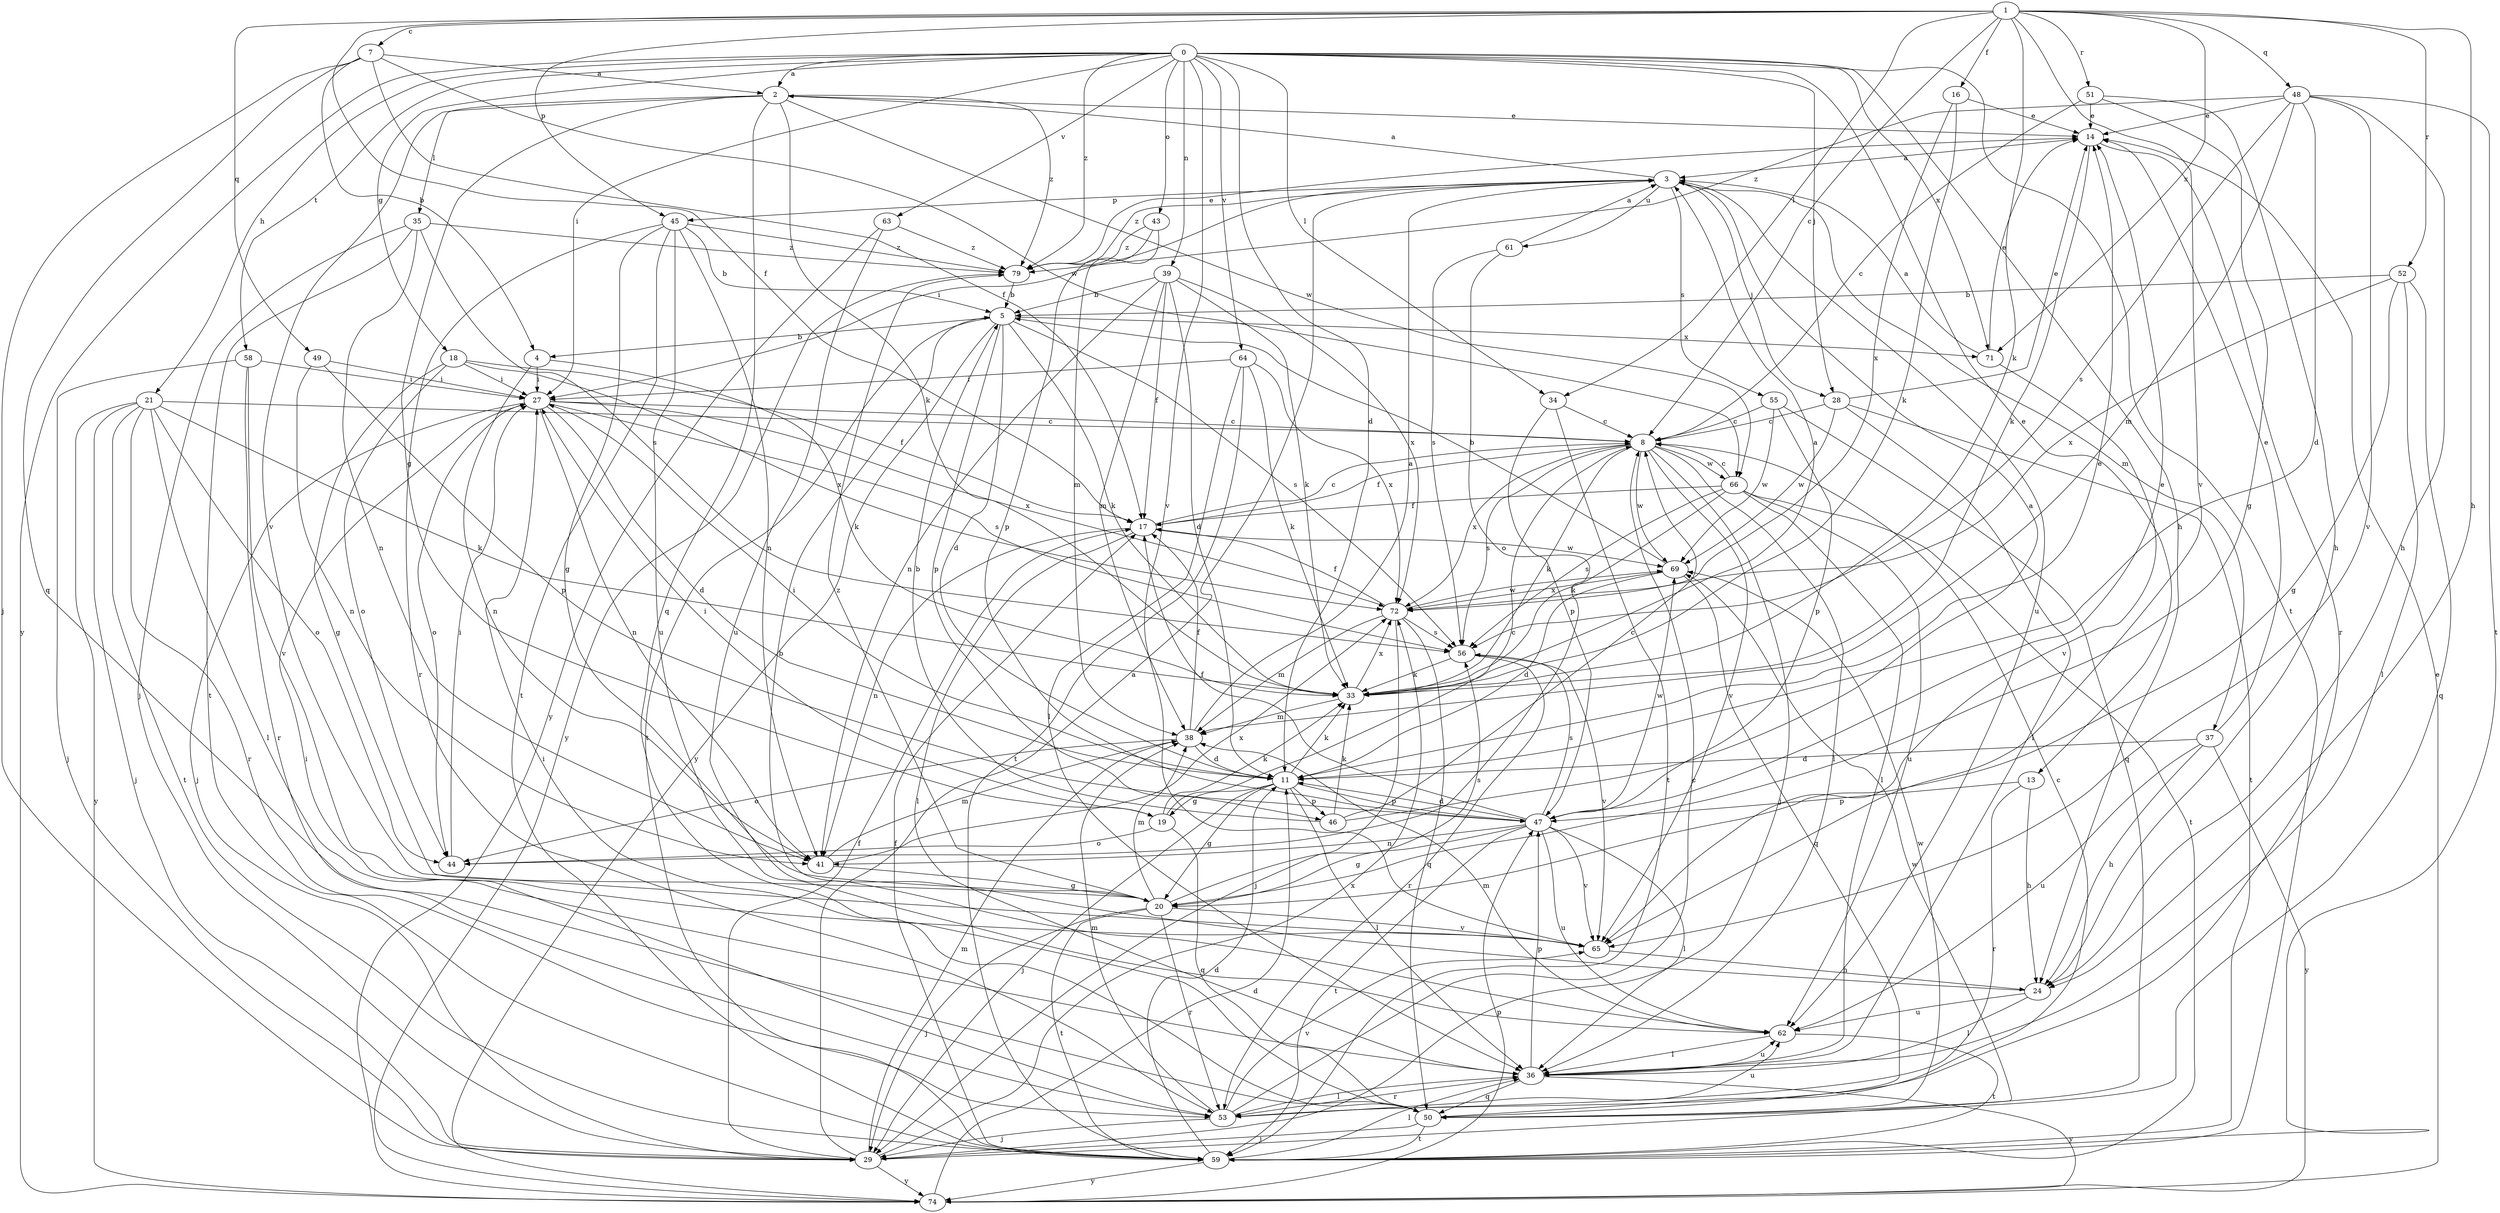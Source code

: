 strict digraph  {
0;
1;
2;
3;
4;
5;
7;
8;
11;
13;
14;
16;
17;
18;
19;
20;
21;
24;
27;
28;
29;
33;
34;
35;
36;
37;
38;
39;
41;
43;
44;
45;
46;
47;
48;
49;
50;
51;
52;
53;
55;
56;
58;
59;
61;
62;
63;
64;
65;
66;
69;
71;
72;
74;
79;
0 -> 2  [label=a];
0 -> 11  [label=d];
0 -> 13  [label=e];
0 -> 18  [label=g];
0 -> 21  [label=h];
0 -> 24  [label=h];
0 -> 27  [label=i];
0 -> 28  [label=j];
0 -> 34  [label=l];
0 -> 39  [label=n];
0 -> 43  [label=o];
0 -> 58  [label=t];
0 -> 59  [label=t];
0 -> 63  [label=v];
0 -> 64  [label=v];
0 -> 65  [label=v];
0 -> 71  [label=x];
0 -> 74  [label=y];
0 -> 79  [label=z];
1 -> 7  [label=c];
1 -> 8  [label=c];
1 -> 16  [label=f];
1 -> 17  [label=f];
1 -> 24  [label=h];
1 -> 33  [label=k];
1 -> 34  [label=l];
1 -> 45  [label=p];
1 -> 48  [label=q];
1 -> 49  [label=q];
1 -> 51  [label=r];
1 -> 52  [label=r];
1 -> 65  [label=v];
1 -> 71  [label=x];
2 -> 14  [label=e];
2 -> 19  [label=g];
2 -> 33  [label=k];
2 -> 35  [label=l];
2 -> 50  [label=q];
2 -> 65  [label=v];
2 -> 66  [label=w];
2 -> 79  [label=z];
3 -> 2  [label=a];
3 -> 27  [label=i];
3 -> 28  [label=j];
3 -> 37  [label=m];
3 -> 45  [label=p];
3 -> 55  [label=s];
3 -> 61  [label=u];
3 -> 62  [label=u];
3 -> 79  [label=z];
4 -> 27  [label=i];
4 -> 33  [label=k];
4 -> 41  [label=n];
5 -> 4  [label=b];
5 -> 11  [label=d];
5 -> 33  [label=k];
5 -> 46  [label=p];
5 -> 56  [label=s];
5 -> 59  [label=t];
5 -> 71  [label=x];
5 -> 74  [label=y];
7 -> 2  [label=a];
7 -> 4  [label=b];
7 -> 17  [label=f];
7 -> 29  [label=j];
7 -> 50  [label=q];
7 -> 66  [label=w];
8 -> 17  [label=f];
8 -> 29  [label=j];
8 -> 33  [label=k];
8 -> 36  [label=l];
8 -> 56  [label=s];
8 -> 65  [label=v];
8 -> 66  [label=w];
8 -> 69  [label=w];
8 -> 72  [label=x];
11 -> 14  [label=e];
11 -> 19  [label=g];
11 -> 20  [label=g];
11 -> 27  [label=i];
11 -> 29  [label=j];
11 -> 33  [label=k];
11 -> 36  [label=l];
11 -> 46  [label=p];
11 -> 47  [label=p];
13 -> 24  [label=h];
13 -> 47  [label=p];
13 -> 53  [label=r];
14 -> 3  [label=a];
14 -> 33  [label=k];
14 -> 53  [label=r];
16 -> 14  [label=e];
16 -> 33  [label=k];
16 -> 72  [label=x];
17 -> 8  [label=c];
17 -> 36  [label=l];
17 -> 41  [label=n];
17 -> 69  [label=w];
18 -> 17  [label=f];
18 -> 20  [label=g];
18 -> 27  [label=i];
18 -> 44  [label=o];
18 -> 72  [label=x];
19 -> 8  [label=c];
19 -> 27  [label=i];
19 -> 33  [label=k];
19 -> 44  [label=o];
19 -> 50  [label=q];
20 -> 29  [label=j];
20 -> 38  [label=m];
20 -> 53  [label=r];
20 -> 56  [label=s];
20 -> 59  [label=t];
20 -> 65  [label=v];
20 -> 79  [label=z];
21 -> 8  [label=c];
21 -> 29  [label=j];
21 -> 33  [label=k];
21 -> 36  [label=l];
21 -> 44  [label=o];
21 -> 53  [label=r];
21 -> 59  [label=t];
21 -> 74  [label=y];
24 -> 5  [label=b];
24 -> 36  [label=l];
24 -> 62  [label=u];
27 -> 8  [label=c];
27 -> 11  [label=d];
27 -> 29  [label=j];
27 -> 41  [label=n];
27 -> 44  [label=o];
27 -> 56  [label=s];
27 -> 72  [label=x];
28 -> 8  [label=c];
28 -> 14  [label=e];
28 -> 36  [label=l];
28 -> 59  [label=t];
28 -> 69  [label=w];
29 -> 3  [label=a];
29 -> 17  [label=f];
29 -> 38  [label=m];
29 -> 69  [label=w];
29 -> 72  [label=x];
29 -> 74  [label=y];
33 -> 3  [label=a];
33 -> 38  [label=m];
33 -> 72  [label=x];
34 -> 8  [label=c];
34 -> 47  [label=p];
34 -> 59  [label=t];
35 -> 29  [label=j];
35 -> 41  [label=n];
35 -> 56  [label=s];
35 -> 59  [label=t];
35 -> 79  [label=z];
36 -> 47  [label=p];
36 -> 50  [label=q];
36 -> 53  [label=r];
36 -> 62  [label=u];
36 -> 74  [label=y];
37 -> 11  [label=d];
37 -> 14  [label=e];
37 -> 24  [label=h];
37 -> 62  [label=u];
37 -> 74  [label=y];
38 -> 3  [label=a];
38 -> 11  [label=d];
38 -> 17  [label=f];
38 -> 44  [label=o];
39 -> 5  [label=b];
39 -> 11  [label=d];
39 -> 17  [label=f];
39 -> 33  [label=k];
39 -> 38  [label=m];
39 -> 41  [label=n];
39 -> 72  [label=x];
41 -> 20  [label=g];
41 -> 38  [label=m];
41 -> 72  [label=x];
43 -> 38  [label=m];
43 -> 47  [label=p];
43 -> 79  [label=z];
44 -> 27  [label=i];
45 -> 5  [label=b];
45 -> 20  [label=g];
45 -> 41  [label=n];
45 -> 53  [label=r];
45 -> 59  [label=t];
45 -> 62  [label=u];
45 -> 79  [label=z];
46 -> 3  [label=a];
46 -> 5  [label=b];
46 -> 8  [label=c];
46 -> 33  [label=k];
47 -> 11  [label=d];
47 -> 14  [label=e];
47 -> 17  [label=f];
47 -> 20  [label=g];
47 -> 36  [label=l];
47 -> 41  [label=n];
47 -> 56  [label=s];
47 -> 59  [label=t];
47 -> 62  [label=u];
47 -> 65  [label=v];
47 -> 69  [label=w];
48 -> 11  [label=d];
48 -> 14  [label=e];
48 -> 24  [label=h];
48 -> 38  [label=m];
48 -> 56  [label=s];
48 -> 59  [label=t];
48 -> 65  [label=v];
48 -> 79  [label=z];
49 -> 27  [label=i];
49 -> 41  [label=n];
49 -> 47  [label=p];
50 -> 8  [label=c];
50 -> 27  [label=i];
50 -> 29  [label=j];
50 -> 59  [label=t];
50 -> 69  [label=w];
51 -> 8  [label=c];
51 -> 14  [label=e];
51 -> 20  [label=g];
51 -> 24  [label=h];
52 -> 5  [label=b];
52 -> 20  [label=g];
52 -> 36  [label=l];
52 -> 50  [label=q];
52 -> 72  [label=x];
53 -> 8  [label=c];
53 -> 27  [label=i];
53 -> 29  [label=j];
53 -> 36  [label=l];
53 -> 38  [label=m];
53 -> 62  [label=u];
53 -> 65  [label=v];
55 -> 8  [label=c];
55 -> 47  [label=p];
55 -> 50  [label=q];
55 -> 69  [label=w];
56 -> 33  [label=k];
56 -> 53  [label=r];
56 -> 65  [label=v];
58 -> 27  [label=i];
58 -> 29  [label=j];
58 -> 53  [label=r];
58 -> 65  [label=v];
59 -> 11  [label=d];
59 -> 17  [label=f];
59 -> 36  [label=l];
59 -> 74  [label=y];
61 -> 3  [label=a];
61 -> 44  [label=o];
61 -> 56  [label=s];
62 -> 36  [label=l];
62 -> 38  [label=m];
62 -> 59  [label=t];
63 -> 62  [label=u];
63 -> 74  [label=y];
63 -> 79  [label=z];
64 -> 27  [label=i];
64 -> 33  [label=k];
64 -> 36  [label=l];
64 -> 59  [label=t];
64 -> 72  [label=x];
65 -> 24  [label=h];
66 -> 8  [label=c];
66 -> 17  [label=f];
66 -> 33  [label=k];
66 -> 36  [label=l];
66 -> 56  [label=s];
66 -> 59  [label=t];
66 -> 62  [label=u];
69 -> 5  [label=b];
69 -> 11  [label=d];
69 -> 50  [label=q];
69 -> 72  [label=x];
71 -> 3  [label=a];
71 -> 14  [label=e];
71 -> 65  [label=v];
72 -> 17  [label=f];
72 -> 29  [label=j];
72 -> 38  [label=m];
72 -> 50  [label=q];
72 -> 56  [label=s];
72 -> 69  [label=w];
74 -> 11  [label=d];
74 -> 14  [label=e];
74 -> 47  [label=p];
79 -> 5  [label=b];
79 -> 14  [label=e];
79 -> 74  [label=y];
}
